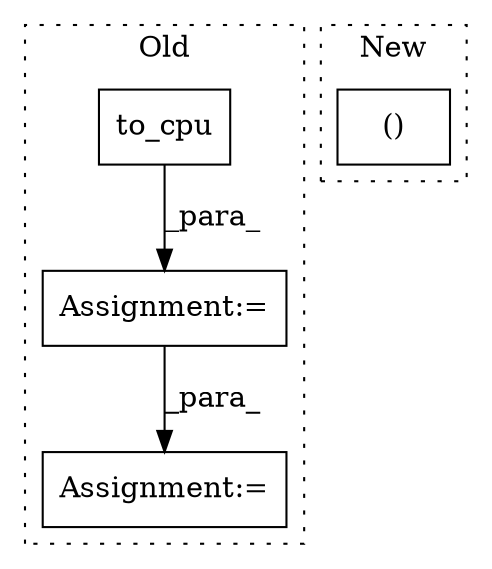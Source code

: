 digraph G {
subgraph cluster0 {
1 [label="to_cpu" a="32" s="4179,4198" l="7,1" shape="box"];
3 [label="Assignment:=" a="7" s="4247" l="1" shape="box"];
4 [label="Assignment:=" a="7" s="4310" l="1" shape="box"];
label = "Old";
style="dotted";
}
subgraph cluster1 {
2 [label="()" a="106" s="4470" l="24" shape="box"];
label = "New";
style="dotted";
}
1 -> 3 [label="_para_"];
3 -> 4 [label="_para_"];
}